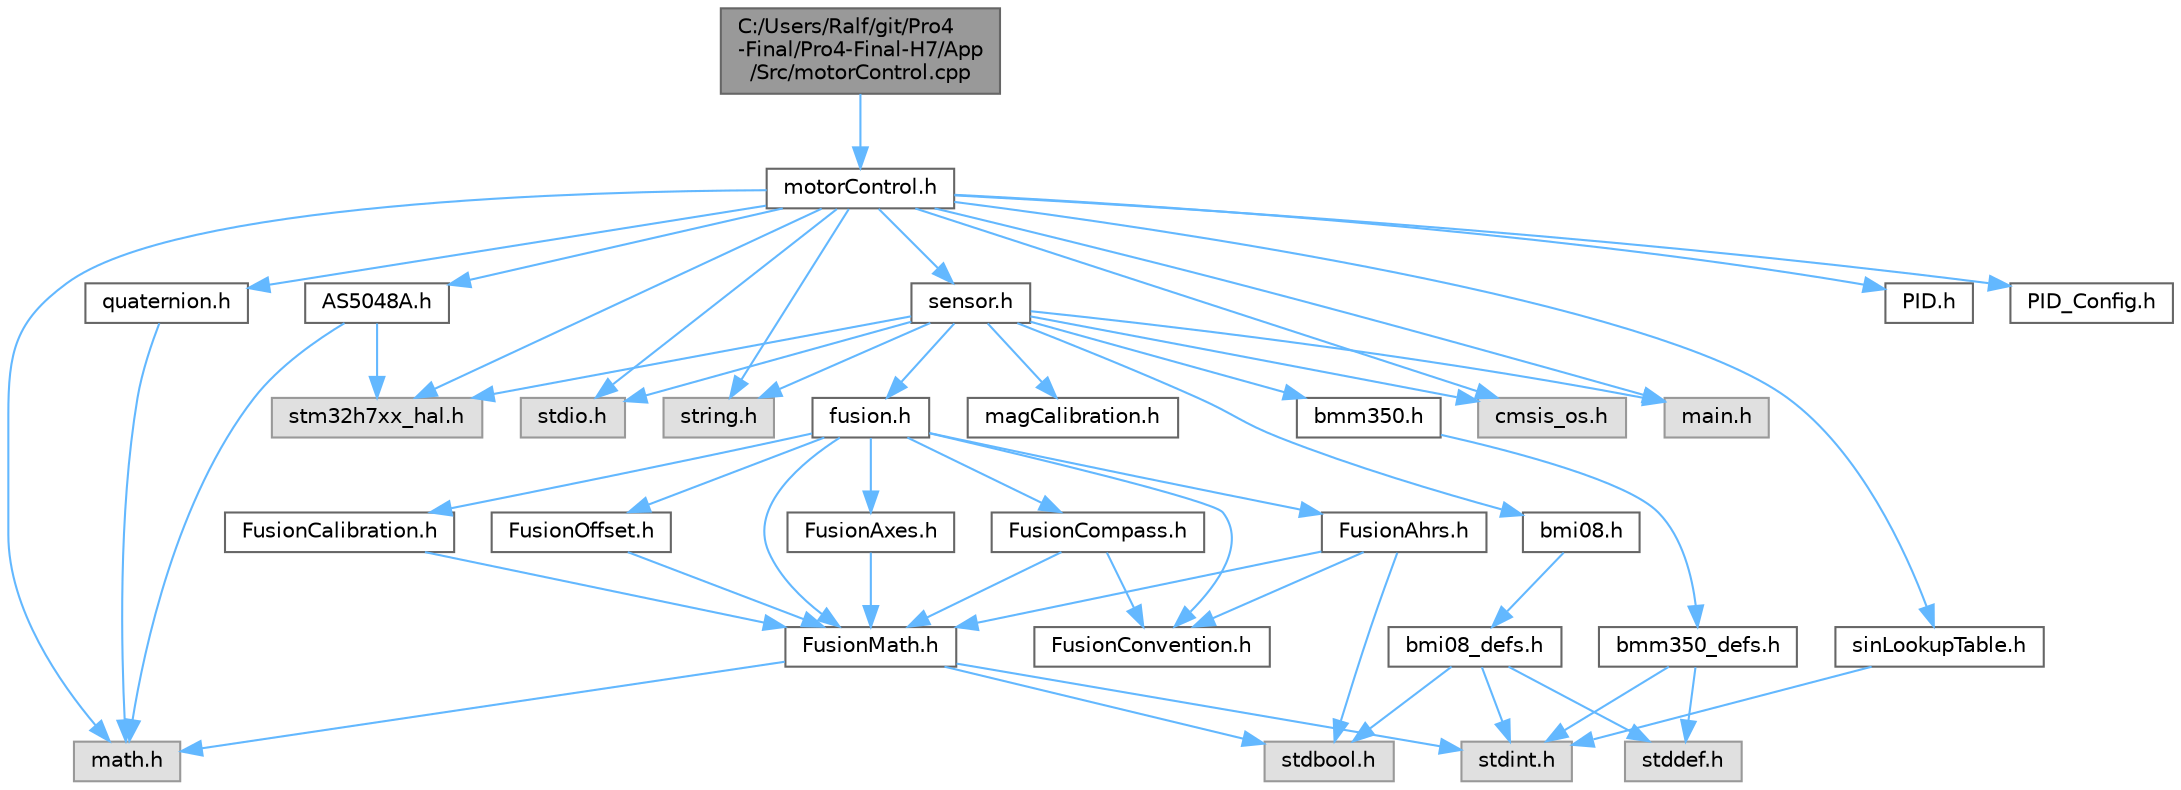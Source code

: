 digraph "C:/Users/Ralf/git/Pro4-Final/Pro4-Final-H7/App/Src/motorControl.cpp"
{
 // LATEX_PDF_SIZE
  bgcolor="transparent";
  edge [fontname=Helvetica,fontsize=10,labelfontname=Helvetica,labelfontsize=10];
  node [fontname=Helvetica,fontsize=10,shape=box,height=0.2,width=0.4];
  Node1 [id="Node000001",label="C:/Users/Ralf/git/Pro4\l-Final/Pro4-Final-H7/App\l/Src/motorControl.cpp",height=0.2,width=0.4,color="gray40", fillcolor="grey60", style="filled", fontcolor="black",tooltip=": Beschreibt die Motorsteuerung."];
  Node1 -> Node2 [id="edge1_Node000001_Node000002",color="steelblue1",style="solid",tooltip=" "];
  Node2 [id="Node000002",label="motorControl.h",height=0.2,width=0.4,color="grey40", fillcolor="white", style="filled",URL="$motor_control_8h.html",tooltip=": Beschreibt die Schnittstellen der Motorsteuerung."];
  Node2 -> Node3 [id="edge2_Node000002_Node000003",color="steelblue1",style="solid",tooltip=" "];
  Node3 [id="Node000003",label="math.h",height=0.2,width=0.4,color="grey60", fillcolor="#E0E0E0", style="filled",tooltip=" "];
  Node2 -> Node4 [id="edge3_Node000002_Node000004",color="steelblue1",style="solid",tooltip=" "];
  Node4 [id="Node000004",label="stdio.h",height=0.2,width=0.4,color="grey60", fillcolor="#E0E0E0", style="filled",tooltip=" "];
  Node2 -> Node5 [id="edge4_Node000002_Node000005",color="steelblue1",style="solid",tooltip=" "];
  Node5 [id="Node000005",label="string.h",height=0.2,width=0.4,color="grey60", fillcolor="#E0E0E0", style="filled",tooltip=" "];
  Node2 -> Node6 [id="edge5_Node000002_Node000006",color="steelblue1",style="solid",tooltip=" "];
  Node6 [id="Node000006",label="AS5048A.h",height=0.2,width=0.4,color="grey40", fillcolor="white", style="filled",URL="$as5048a_8h.html",tooltip=": Header for as5048a.c file. This file contains the common defines of the application."];
  Node6 -> Node3 [id="edge6_Node000006_Node000003",color="steelblue1",style="solid",tooltip=" "];
  Node6 -> Node7 [id="edge7_Node000006_Node000007",color="steelblue1",style="solid",tooltip=" "];
  Node7 [id="Node000007",label="stm32h7xx_hal.h",height=0.2,width=0.4,color="grey60", fillcolor="#E0E0E0", style="filled",tooltip=" "];
  Node2 -> Node8 [id="edge8_Node000002_Node000008",color="steelblue1",style="solid",tooltip=" "];
  Node8 [id="Node000008",label="PID.h",height=0.2,width=0.4,color="grey40", fillcolor="white", style="filled",URL="$_p_i_d_8h_source.html",tooltip=" "];
  Node2 -> Node9 [id="edge9_Node000002_Node000009",color="steelblue1",style="solid",tooltip=" "];
  Node9 [id="Node000009",label="PID_Config.h",height=0.2,width=0.4,color="grey40", fillcolor="white", style="filled",URL="$_p_i_d___config_8h.html",tooltip=": Enthält alle PID-Parameter für die drei PID-Regler"];
  Node2 -> Node10 [id="edge10_Node000002_Node000010",color="steelblue1",style="solid",tooltip=" "];
  Node10 [id="Node000010",label="cmsis_os.h",height=0.2,width=0.4,color="grey60", fillcolor="#E0E0E0", style="filled",tooltip=" "];
  Node2 -> Node11 [id="edge11_Node000002_Node000011",color="steelblue1",style="solid",tooltip=" "];
  Node11 [id="Node000011",label="main.h",height=0.2,width=0.4,color="grey60", fillcolor="#E0E0E0", style="filled",tooltip=" "];
  Node2 -> Node12 [id="edge12_Node000002_Node000012",color="steelblue1",style="solid",tooltip=" "];
  Node12 [id="Node000012",label="quaternion.h",height=0.2,width=0.4,color="grey40", fillcolor="white", style="filled",URL="$quaternion_8h_source.html",tooltip=" "];
  Node12 -> Node3 [id="edge13_Node000012_Node000003",color="steelblue1",style="solid",tooltip=" "];
  Node2 -> Node13 [id="edge14_Node000002_Node000013",color="steelblue1",style="solid",tooltip=" "];
  Node13 [id="Node000013",label="sensor.h",height=0.2,width=0.4,color="grey40", fillcolor="white", style="filled",URL="$sensor_8h.html",tooltip=": Beschreibt die Schnittstellen zur Interaktion mit dem Madgwick-Filter."];
  Node13 -> Node7 [id="edge15_Node000013_Node000007",color="steelblue1",style="solid",tooltip=" "];
  Node13 -> Node11 [id="edge16_Node000013_Node000011",color="steelblue1",style="solid",tooltip=" "];
  Node13 -> Node14 [id="edge17_Node000013_Node000014",color="steelblue1",style="solid",tooltip=" "];
  Node14 [id="Node000014",label="fusion.h",height=0.2,width=0.4,color="grey40", fillcolor="white", style="filled",URL="$_fusion_8h.html",tooltip="Main header file for the Fusion library. This is the only file that needs to be included when using t..."];
  Node14 -> Node15 [id="edge18_Node000014_Node000015",color="steelblue1",style="solid",tooltip=" "];
  Node15 [id="Node000015",label="FusionAhrs.h",height=0.2,width=0.4,color="grey40", fillcolor="white", style="filled",URL="$_fusion_ahrs_8h.html",tooltip="AHRS algorithm to combine gyroscope, accelerometer, and magnetometer measurements into a single measu..."];
  Node15 -> Node16 [id="edge19_Node000015_Node000016",color="steelblue1",style="solid",tooltip=" "];
  Node16 [id="Node000016",label="FusionConvention.h",height=0.2,width=0.4,color="grey40", fillcolor="white", style="filled",URL="$_fusion_convention_8h.html",tooltip="Earth axes convention."];
  Node15 -> Node17 [id="edge20_Node000015_Node000017",color="steelblue1",style="solid",tooltip=" "];
  Node17 [id="Node000017",label="FusionMath.h",height=0.2,width=0.4,color="grey40", fillcolor="white", style="filled",URL="$_fusion_math_8h.html",tooltip="Math library."];
  Node17 -> Node3 [id="edge21_Node000017_Node000003",color="steelblue1",style="solid",tooltip=" "];
  Node17 -> Node18 [id="edge22_Node000017_Node000018",color="steelblue1",style="solid",tooltip=" "];
  Node18 [id="Node000018",label="stdbool.h",height=0.2,width=0.4,color="grey60", fillcolor="#E0E0E0", style="filled",tooltip=" "];
  Node17 -> Node19 [id="edge23_Node000017_Node000019",color="steelblue1",style="solid",tooltip=" "];
  Node19 [id="Node000019",label="stdint.h",height=0.2,width=0.4,color="grey60", fillcolor="#E0E0E0", style="filled",tooltip=" "];
  Node15 -> Node18 [id="edge24_Node000015_Node000018",color="steelblue1",style="solid",tooltip=" "];
  Node14 -> Node20 [id="edge25_Node000014_Node000020",color="steelblue1",style="solid",tooltip=" "];
  Node20 [id="Node000020",label="FusionAxes.h",height=0.2,width=0.4,color="grey40", fillcolor="white", style="filled",URL="$_fusion_axes_8h.html",tooltip="Swaps sensor axes for alignment with the body axes."];
  Node20 -> Node17 [id="edge26_Node000020_Node000017",color="steelblue1",style="solid",tooltip=" "];
  Node14 -> Node21 [id="edge27_Node000014_Node000021",color="steelblue1",style="solid",tooltip=" "];
  Node21 [id="Node000021",label="FusionCalibration.h",height=0.2,width=0.4,color="grey40", fillcolor="white", style="filled",URL="$_fusion_calibration_8h.html",tooltip="Gyroscope, accelerometer, and magnetometer calibration models."];
  Node21 -> Node17 [id="edge28_Node000021_Node000017",color="steelblue1",style="solid",tooltip=" "];
  Node14 -> Node22 [id="edge29_Node000014_Node000022",color="steelblue1",style="solid",tooltip=" "];
  Node22 [id="Node000022",label="FusionCompass.h",height=0.2,width=0.4,color="grey40", fillcolor="white", style="filled",URL="$_fusion_compass_8h.html",tooltip="Tilt-compensated compass to calculate the magnetic heading using accelerometer and magnetometer measu..."];
  Node22 -> Node16 [id="edge30_Node000022_Node000016",color="steelblue1",style="solid",tooltip=" "];
  Node22 -> Node17 [id="edge31_Node000022_Node000017",color="steelblue1",style="solid",tooltip=" "];
  Node14 -> Node16 [id="edge32_Node000014_Node000016",color="steelblue1",style="solid",tooltip=" "];
  Node14 -> Node17 [id="edge33_Node000014_Node000017",color="steelblue1",style="solid",tooltip=" "];
  Node14 -> Node23 [id="edge34_Node000014_Node000023",color="steelblue1",style="solid",tooltip=" "];
  Node23 [id="Node000023",label="FusionOffset.h",height=0.2,width=0.4,color="grey40", fillcolor="white", style="filled",URL="$_fusion_offset_8h.html",tooltip="Gyroscope offset correction algorithm for run-time calibration of the gyroscope offset."];
  Node23 -> Node17 [id="edge35_Node000023_Node000017",color="steelblue1",style="solid",tooltip=" "];
  Node13 -> Node24 [id="edge36_Node000013_Node000024",color="steelblue1",style="solid",tooltip=" "];
  Node24 [id="Node000024",label="bmm350.h",height=0.2,width=0.4,color="grey40", fillcolor="white", style="filled",URL="$bmm350_8h.html",tooltip=" "];
  Node24 -> Node25 [id="edge37_Node000024_Node000025",color="steelblue1",style="solid",tooltip=" "];
  Node25 [id="Node000025",label="bmm350_defs.h",height=0.2,width=0.4,color="grey40", fillcolor="white", style="filled",URL="$bmm350__defs_8h.html",tooltip=" "];
  Node25 -> Node19 [id="edge38_Node000025_Node000019",color="steelblue1",style="solid",tooltip=" "];
  Node25 -> Node26 [id="edge39_Node000025_Node000026",color="steelblue1",style="solid",tooltip=" "];
  Node26 [id="Node000026",label="stddef.h",height=0.2,width=0.4,color="grey60", fillcolor="#E0E0E0", style="filled",tooltip=" "];
  Node13 -> Node10 [id="edge40_Node000013_Node000010",color="steelblue1",style="solid",tooltip=" "];
  Node13 -> Node27 [id="edge41_Node000013_Node000027",color="steelblue1",style="solid",tooltip=" "];
  Node27 [id="Node000027",label="bmi08.h",height=0.2,width=0.4,color="grey40", fillcolor="white", style="filled",URL="$bmi08_8h.html",tooltip=" "];
  Node27 -> Node28 [id="edge42_Node000027_Node000028",color="steelblue1",style="solid",tooltip=" "];
  Node28 [id="Node000028",label="bmi08_defs.h",height=0.2,width=0.4,color="grey40", fillcolor="white", style="filled",URL="$bmi08__defs_8h.html",tooltip=" "];
  Node28 -> Node19 [id="edge43_Node000028_Node000019",color="steelblue1",style="solid",tooltip=" "];
  Node28 -> Node26 [id="edge44_Node000028_Node000026",color="steelblue1",style="solid",tooltip=" "];
  Node28 -> Node18 [id="edge45_Node000028_Node000018",color="steelblue1",style="solid",tooltip=" "];
  Node13 -> Node5 [id="edge46_Node000013_Node000005",color="steelblue1",style="solid",tooltip=" "];
  Node13 -> Node4 [id="edge47_Node000013_Node000004",color="steelblue1",style="solid",tooltip=" "];
  Node13 -> Node29 [id="edge48_Node000013_Node000029",color="steelblue1",style="solid",tooltip=" "];
  Node29 [id="Node000029",label="magCalibration.h",height=0.2,width=0.4,color="grey40", fillcolor="white", style="filled",URL="$mag_calibration_8h.html",tooltip=": Beinhaltetet die Offsets, welche per Python-Skript gewonnen werden."];
  Node2 -> Node30 [id="edge49_Node000002_Node000030",color="steelblue1",style="solid",tooltip=" "];
  Node30 [id="Node000030",label="sinLookupTable.h",height=0.2,width=0.4,color="grey40", fillcolor="white", style="filled",URL="$sin_lookup_table_8h.html",tooltip=": Beinhaltet die Sinus-LUT, welche mit einem Python-Skript erstellt wird."];
  Node30 -> Node19 [id="edge50_Node000030_Node000019",color="steelblue1",style="solid",tooltip=" "];
  Node2 -> Node7 [id="edge51_Node000002_Node000007",color="steelblue1",style="solid",tooltip=" "];
}
